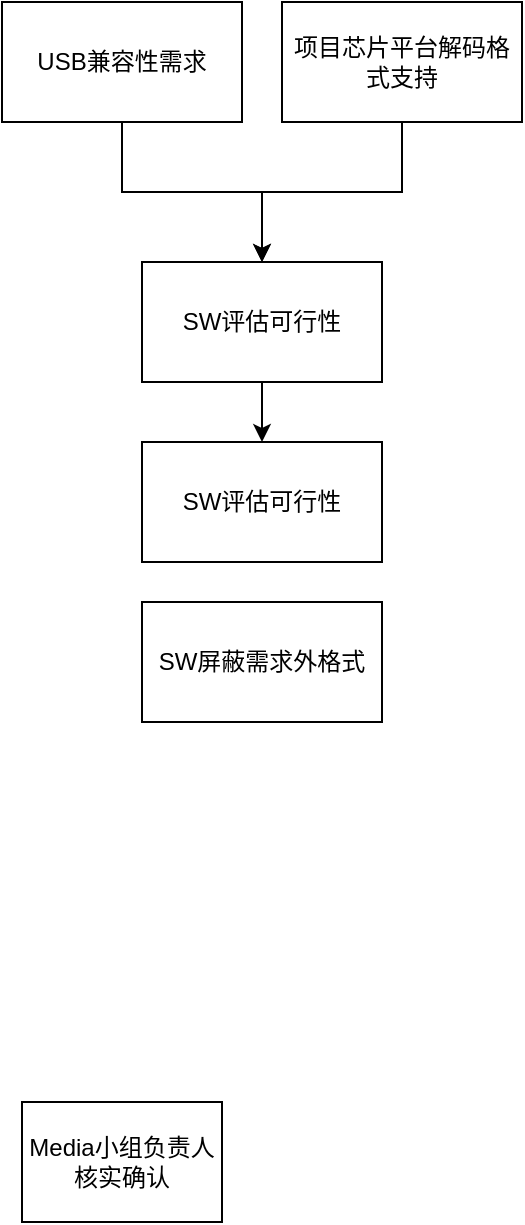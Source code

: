 <mxfile version="20.8.1" type="github">
  <diagram id="Con1T22eHVNJqCQr2k7E" name="第 1 页">
    <mxGraphModel dx="1050" dy="549" grid="1" gridSize="10" guides="1" tooltips="1" connect="1" arrows="1" fold="1" page="1" pageScale="1" pageWidth="827" pageHeight="1169" math="0" shadow="0">
      <root>
        <mxCell id="0" />
        <mxCell id="1" parent="0" />
        <mxCell id="adnNyEh4-D5oAyP5F37u-5" value="" style="edgeStyle=orthogonalEdgeStyle;rounded=0;orthogonalLoop=1;jettySize=auto;html=1;" edge="1" parent="1" source="adnNyEh4-D5oAyP5F37u-1" target="adnNyEh4-D5oAyP5F37u-2">
          <mxGeometry relative="1" as="geometry" />
        </mxCell>
        <mxCell id="adnNyEh4-D5oAyP5F37u-1" value="USB兼容性需求" style="rounded=0;whiteSpace=wrap;html=1;" vertex="1" parent="1">
          <mxGeometry x="90" y="110" width="120" height="60" as="geometry" />
        </mxCell>
        <mxCell id="adnNyEh4-D5oAyP5F37u-6" value="" style="edgeStyle=orthogonalEdgeStyle;rounded=0;orthogonalLoop=1;jettySize=auto;html=1;" edge="1" parent="1" source="adnNyEh4-D5oAyP5F37u-2" target="adnNyEh4-D5oAyP5F37u-3">
          <mxGeometry relative="1" as="geometry" />
        </mxCell>
        <mxCell id="adnNyEh4-D5oAyP5F37u-2" value="SW评估可行性" style="rounded=0;whiteSpace=wrap;html=1;" vertex="1" parent="1">
          <mxGeometry x="160" y="240" width="120" height="60" as="geometry" />
        </mxCell>
        <mxCell id="adnNyEh4-D5oAyP5F37u-3" value="SW评估可行性" style="rounded=0;whiteSpace=wrap;html=1;" vertex="1" parent="1">
          <mxGeometry x="160" y="330" width="120" height="60" as="geometry" />
        </mxCell>
        <mxCell id="adnNyEh4-D5oAyP5F37u-12" style="edgeStyle=orthogonalEdgeStyle;rounded=0;orthogonalLoop=1;jettySize=auto;html=1;" edge="1" parent="1" source="adnNyEh4-D5oAyP5F37u-9" target="adnNyEh4-D5oAyP5F37u-2">
          <mxGeometry relative="1" as="geometry" />
        </mxCell>
        <mxCell id="adnNyEh4-D5oAyP5F37u-9" value="项目芯片平台解码格式支持" style="rounded=0;whiteSpace=wrap;html=1;" vertex="1" parent="1">
          <mxGeometry x="230" y="110" width="120" height="60" as="geometry" />
        </mxCell>
        <mxCell id="adnNyEh4-D5oAyP5F37u-10" value="SW屏蔽需求外格式" style="rounded=0;whiteSpace=wrap;html=1;" vertex="1" parent="1">
          <mxGeometry x="160" y="410" width="120" height="60" as="geometry" />
        </mxCell>
        <mxCell id="adnNyEh4-D5oAyP5F37u-11" value="Media小组负责人核实确认" style="rounded=0;whiteSpace=wrap;html=1;" vertex="1" parent="1">
          <mxGeometry x="100" y="660" width="100" height="60" as="geometry" />
        </mxCell>
      </root>
    </mxGraphModel>
  </diagram>
</mxfile>
